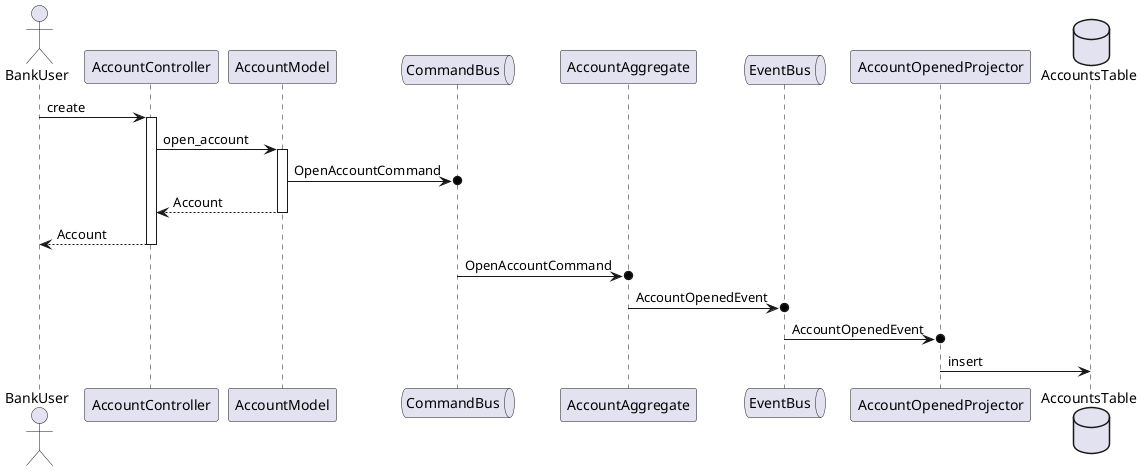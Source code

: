 @startuml

actor BankUser
participant AccountController
participant AccountModel
queue CommandBus
participant AccountAggregate
queue EventBus
participant AccountOpenedProjector
database AccountsTable

BankUser -> AccountController : create
activate AccountController
AccountController -> AccountModel : open_account
activate AccountModel
AccountModel ->o CommandBus : OpenAccountCommand
AccountModel --> AccountController : Account
deactivate AccountModel
AccountController --> BankUser : Account
deactivate AccountController
CommandBus ->o AccountAggregate : OpenAccountCommand
AccountAggregate ->o EventBus : AccountOpenedEvent
EventBus ->o AccountOpenedProjector : AccountOpenedEvent
AccountOpenedProjector -> AccountsTable : insert

@enduml
